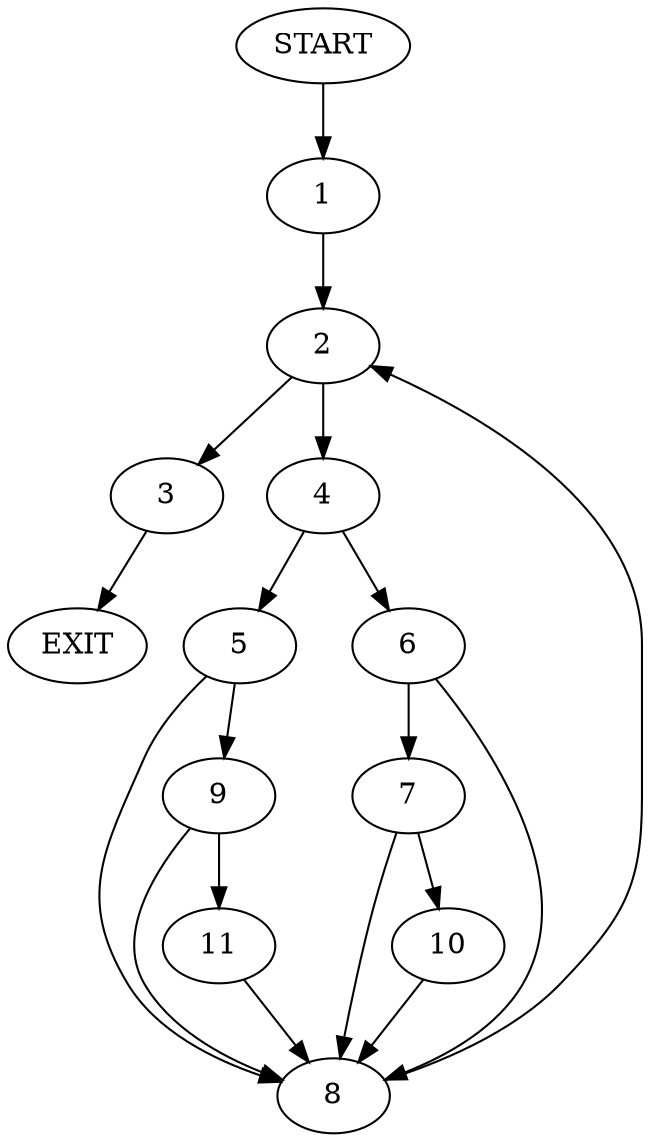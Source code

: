 digraph {
0 [label="START"]
12 [label="EXIT"]
0 -> 1
1 -> 2
2 -> 3
2 -> 4
4 -> 5
4 -> 6
3 -> 12
6 -> 7
6 -> 8
5 -> 9
5 -> 8
7 -> 8
7 -> 10
8 -> 2
10 -> 8
9 -> 11
9 -> 8
11 -> 8
}
